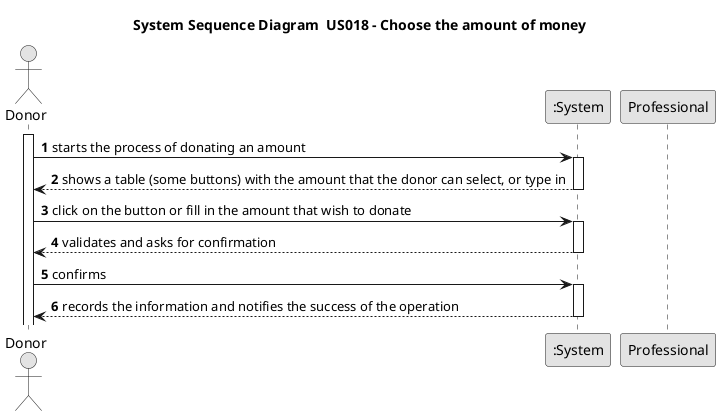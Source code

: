 @startuml
skinparam monochrome true
skinparam packageStyle rectangle
skinparam shadowing false

title System Sequence Diagram  US018 - Choose the amount of money

autonumber

actor Donor
participant ":System" as System

activate Donor
    Donor -> System : starts the process of donating an amount
    activate System
        System --> Donor : shows a table (some buttons) with the amount that the donor can select, or type in
    deactivate System

    Donor -> System : click on the button or fill in the amount that wish to donate
    activate System
        System --> Donor : validates and asks for confirmation
    deactivate System

    Donor -> System : confirms
    activate System
        System --> Donor : records the information and notifies the success of the operation
    deactivate System
deactivate Professional

@enduml